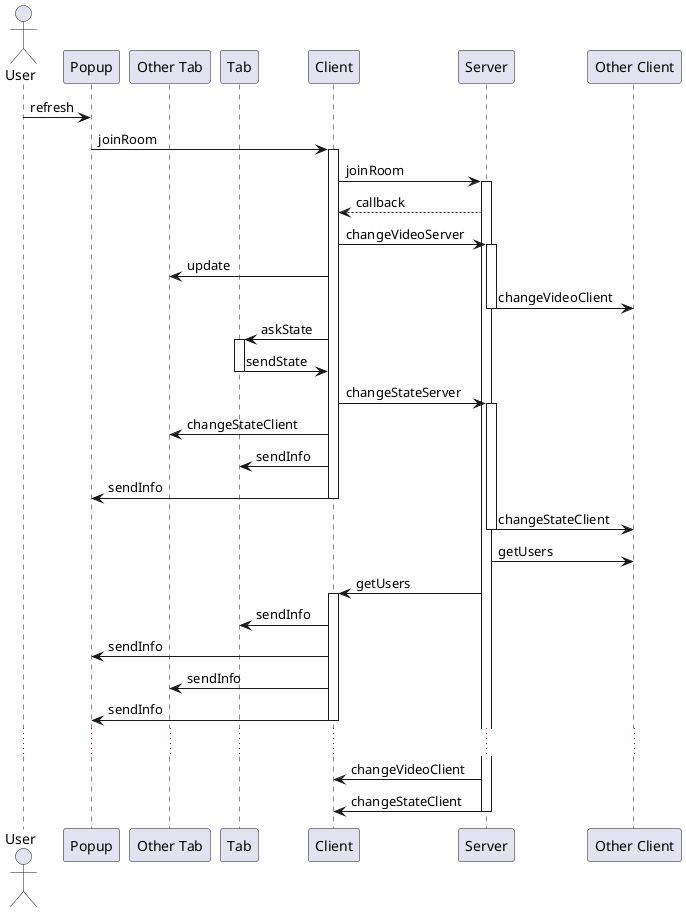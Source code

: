 @startuml refresh

actor User
participant Popup
participant "Other Tab"
participant Tab
participant Client
participant Server
participant "Other Client"


User -> Popup: refresh
Popup -> Client: joinRoom
activate Client
Client -> Server: joinRoom
activate Server
Client <-- Server: callback
Client -> Server: changeVideoServer
activate Server
"Other Tab" <- Client: update
Server -> "Other Client": changeVideoClient
deactivate Server
Tab <- Client: askState
activate Tab
Tab -> Client: sendState
deactivate Tab
Client -> Server: changeStateServer
activate Server
"Other Tab" <- Client: changeStateClient
Tab <- Client: sendInfo
Popup <- Client: sendInfo
deactivate Client
Server -> "Other Client": changeStateClient
deactivate Server
Server -> "Other Client": getUsers
Client <- Server: getUsers
activate Client
Tab <- Client: sendInfo
Popup <- Client: sendInfo
"Other Tab" <- Client: sendInfo
Popup <- Client: sendInfo
deactivate Client
...
Client <- Server: changeVideoClient
Client <- Server: changeStateClient
deactivate Server

@enduml
